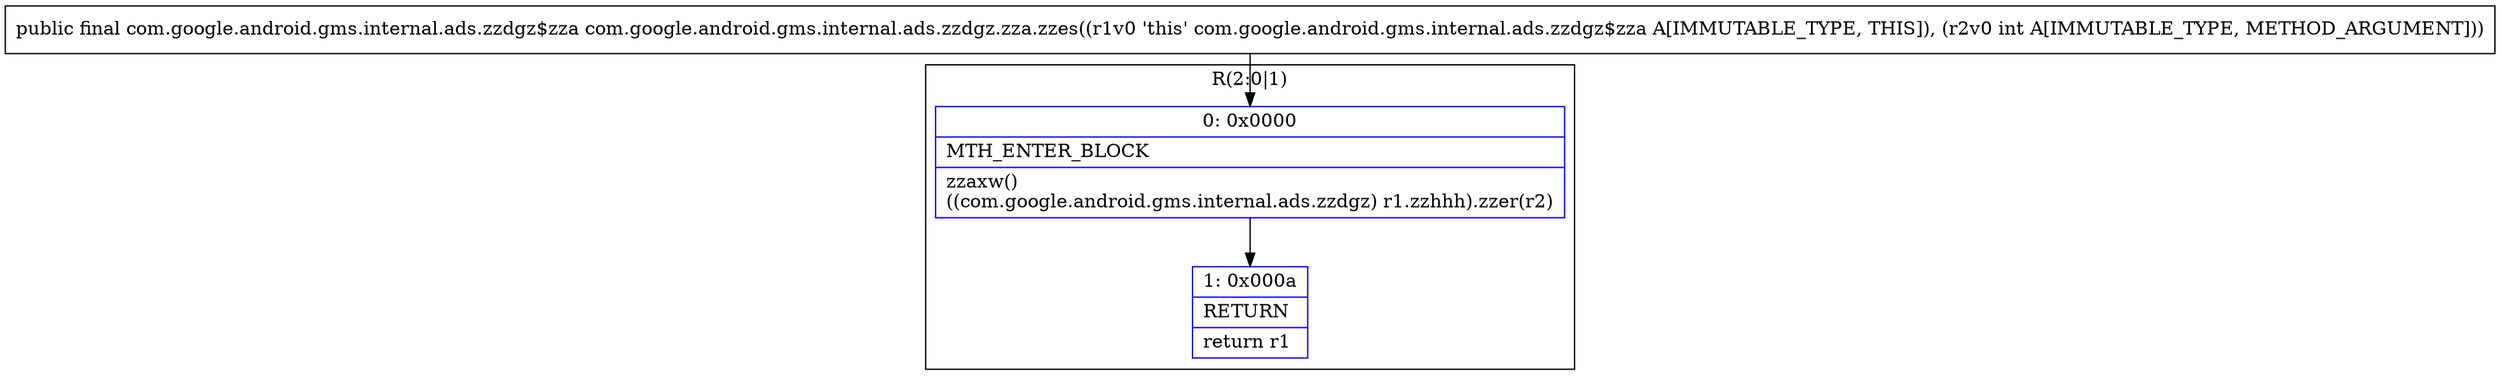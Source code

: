 digraph "CFG forcom.google.android.gms.internal.ads.zzdgz.zza.zzes(I)Lcom\/google\/android\/gms\/internal\/ads\/zzdgz$zza;" {
subgraph cluster_Region_1363500433 {
label = "R(2:0|1)";
node [shape=record,color=blue];
Node_0 [shape=record,label="{0\:\ 0x0000|MTH_ENTER_BLOCK\l|zzaxw()\l((com.google.android.gms.internal.ads.zzdgz) r1.zzhhh).zzer(r2)\l}"];
Node_1 [shape=record,label="{1\:\ 0x000a|RETURN\l|return r1\l}"];
}
MethodNode[shape=record,label="{public final com.google.android.gms.internal.ads.zzdgz$zza com.google.android.gms.internal.ads.zzdgz.zza.zzes((r1v0 'this' com.google.android.gms.internal.ads.zzdgz$zza A[IMMUTABLE_TYPE, THIS]), (r2v0 int A[IMMUTABLE_TYPE, METHOD_ARGUMENT])) }"];
MethodNode -> Node_0;
Node_0 -> Node_1;
}

